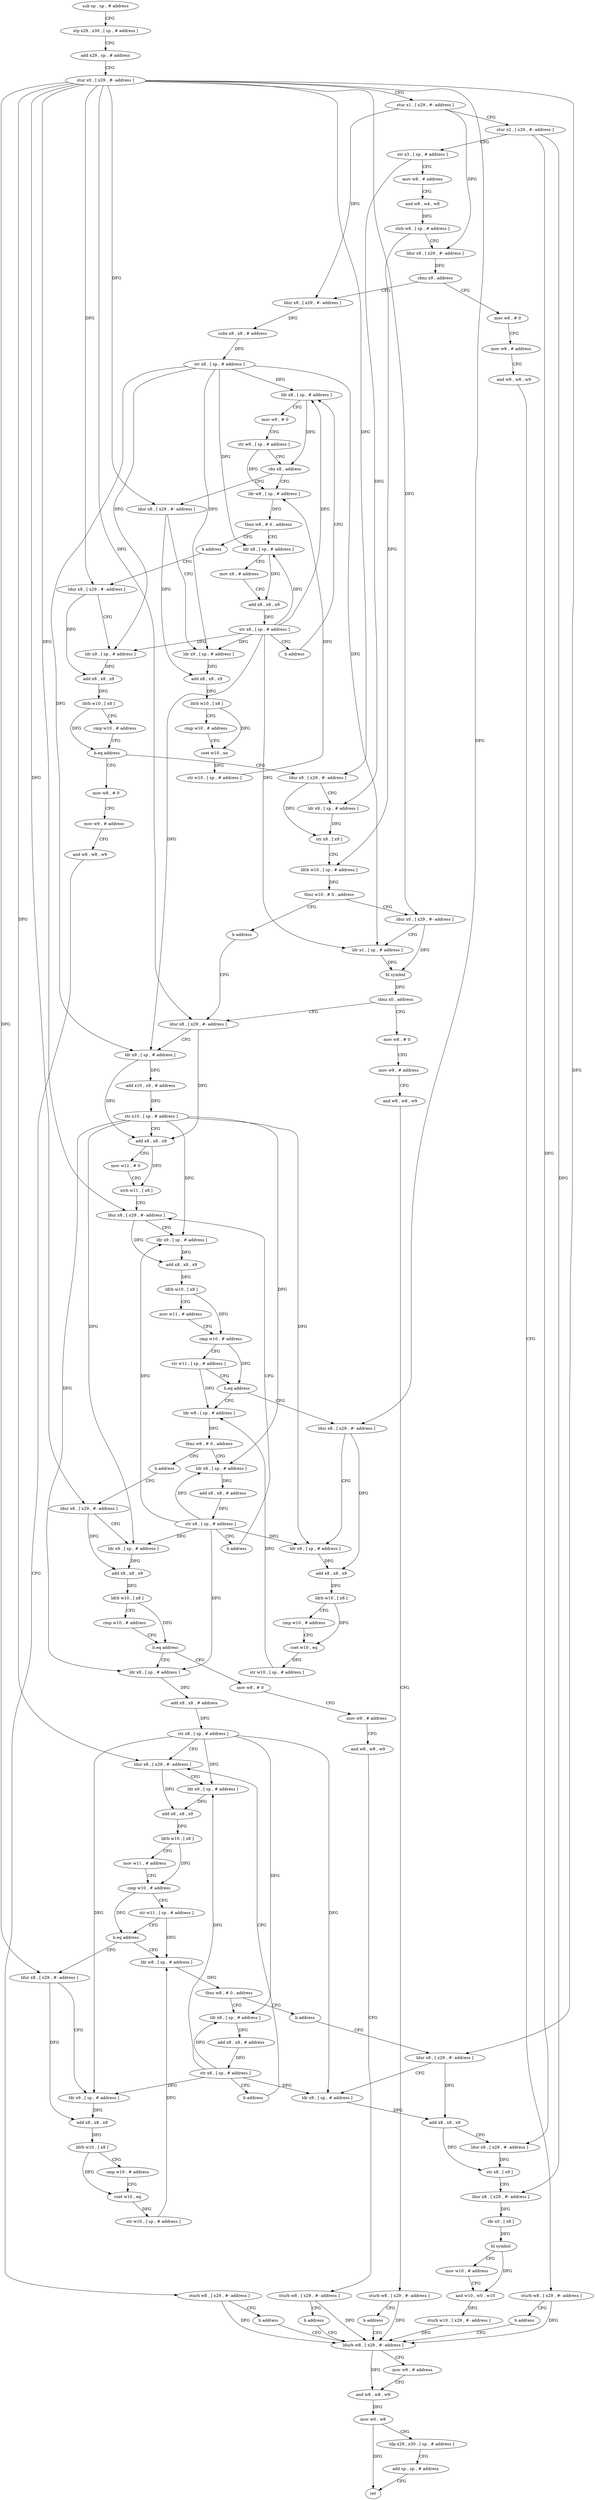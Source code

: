 digraph "func" {
"4211020" [label = "sub sp , sp , # address" ]
"4211024" [label = "stp x29 , x30 , [ sp , # address ]" ]
"4211028" [label = "add x29 , sp , # address" ]
"4211032" [label = "stur x0 , [ x29 , #- address ]" ]
"4211036" [label = "stur x1 , [ x29 , #- address ]" ]
"4211040" [label = "stur x2 , [ x29 , #- address ]" ]
"4211044" [label = "str x3 , [ sp , # address ]" ]
"4211048" [label = "mov w8 , # address" ]
"4211052" [label = "and w8 , w4 , w8" ]
"4211056" [label = "strb w8 , [ sp , # address ]" ]
"4211060" [label = "ldur x9 , [ x29 , #- address ]" ]
"4211064" [label = "cbnz x9 , address" ]
"4211088" [label = "ldur x8 , [ x29 , #- address ]" ]
"4211068" [label = "mov w8 , # 0" ]
"4211092" [label = "subs x8 , x8 , # address" ]
"4211096" [label = "str x8 , [ sp , # address ]" ]
"4211100" [label = "ldr x8 , [ sp , # address ]" ]
"4211072" [label = "mov w9 , # address" ]
"4211076" [label = "and w8 , w8 , w9" ]
"4211080" [label = "sturb w8 , [ x29 , #- address ]" ]
"4211084" [label = "b address" ]
"4211584" [label = "ldurb w8 , [ x29 , #- address ]" ]
"4211144" [label = "ldr w8 , [ sp , # address ]" ]
"4211148" [label = "tbnz w8 , # 0 , address" ]
"4211156" [label = "ldr x8 , [ sp , # address ]" ]
"4211152" [label = "b address" ]
"4211116" [label = "ldur x8 , [ x29 , #- address ]" ]
"4211120" [label = "ldr x9 , [ sp , # address ]" ]
"4211124" [label = "add x8 , x8 , x9" ]
"4211128" [label = "ldrb w10 , [ x8 ]" ]
"4211132" [label = "cmp w10 , # address" ]
"4211136" [label = "cset w10 , ne" ]
"4211140" [label = "str w10 , [ sp , # address ]" ]
"4211588" [label = "mov w9 , # address" ]
"4211592" [label = "and w8 , w8 , w9" ]
"4211596" [label = "mov w0 , w8" ]
"4211600" [label = "ldp x29 , x30 , [ sp , # address ]" ]
"4211604" [label = "add sp , sp , # address" ]
"4211608" [label = "ret" ]
"4211160" [label = "mov x9 , # address" ]
"4211164" [label = "add x8 , x8 , x9" ]
"4211168" [label = "str x8 , [ sp , # address ]" ]
"4211172" [label = "b address" ]
"4211176" [label = "ldur x8 , [ x29 , #- address ]" ]
"4211104" [label = "mov w9 , # 0" ]
"4211108" [label = "str w9 , [ sp , # address ]" ]
"4211112" [label = "cbz x8 , address" ]
"4211180" [label = "ldr x9 , [ sp , # address ]" ]
"4211184" [label = "add x8 , x8 , x9" ]
"4211188" [label = "ldrb w10 , [ x8 ]" ]
"4211192" [label = "cmp w10 , # address" ]
"4211196" [label = "b.eq address" ]
"4211220" [label = "ldur x8 , [ x29 , #- address ]" ]
"4211200" [label = "mov w8 , # 0" ]
"4211224" [label = "ldr x9 , [ sp , # address ]" ]
"4211228" [label = "str x8 , [ x9 ]" ]
"4211232" [label = "ldrb w10 , [ sp , # address ]" ]
"4211236" [label = "tbnz w10 , # 0 , address" ]
"4211244" [label = "ldur x0 , [ x29 , #- address ]" ]
"4211240" [label = "b address" ]
"4211204" [label = "mov w9 , # address" ]
"4211208" [label = "and w8 , w8 , w9" ]
"4211212" [label = "sturb w8 , [ x29 , #- address ]" ]
"4211216" [label = "b address" ]
"4211248" [label = "ldr x1 , [ sp , # address ]" ]
"4211252" [label = "bl symbol" ]
"4211256" [label = "cbnz x0 , address" ]
"4211280" [label = "ldur x8 , [ x29 , #- address ]" ]
"4211260" [label = "mov w8 , # 0" ]
"4211284" [label = "ldr x9 , [ sp , # address ]" ]
"4211288" [label = "add x10 , x9 , # address" ]
"4211292" [label = "str x10 , [ sp , # address ]" ]
"4211296" [label = "add x8 , x8 , x9" ]
"4211300" [label = "mov w11 , # 0" ]
"4211304" [label = "strb w11 , [ x8 ]" ]
"4211308" [label = "ldur x8 , [ x29 , #- address ]" ]
"4211264" [label = "mov w9 , # address" ]
"4211268" [label = "and w8 , w8 , w9" ]
"4211272" [label = "sturb w8 , [ x29 , #- address ]" ]
"4211276" [label = "b address" ]
"4211368" [label = "ldr w8 , [ sp , # address ]" ]
"4211372" [label = "tbnz w8 , # 0 , address" ]
"4211380" [label = "ldr x8 , [ sp , # address ]" ]
"4211376" [label = "b address" ]
"4211340" [label = "ldur x8 , [ x29 , #- address ]" ]
"4211344" [label = "ldr x9 , [ sp , # address ]" ]
"4211348" [label = "add x8 , x8 , x9" ]
"4211352" [label = "ldrb w10 , [ x8 ]" ]
"4211356" [label = "cmp w10 , # address" ]
"4211360" [label = "cset w10 , eq" ]
"4211364" [label = "str w10 , [ sp , # address ]" ]
"4211384" [label = "add x8 , x8 , # address" ]
"4211388" [label = "str x8 , [ sp , # address ]" ]
"4211392" [label = "b address" ]
"4211396" [label = "ldur x8 , [ x29 , #- address ]" ]
"4211312" [label = "ldr x9 , [ sp , # address ]" ]
"4211316" [label = "add x8 , x8 , x9" ]
"4211320" [label = "ldrb w10 , [ x8 ]" ]
"4211324" [label = "mov w11 , # address" ]
"4211328" [label = "cmp w10 , # address" ]
"4211332" [label = "str w11 , [ sp , # address ]" ]
"4211336" [label = "b.eq address" ]
"4211400" [label = "ldr x9 , [ sp , # address ]" ]
"4211404" [label = "add x8 , x8 , x9" ]
"4211408" [label = "ldrb w10 , [ x8 ]" ]
"4211412" [label = "cmp w10 , # address" ]
"4211416" [label = "b.eq address" ]
"4211440" [label = "ldr x8 , [ sp , # address ]" ]
"4211420" [label = "mov w8 , # 0" ]
"4211444" [label = "add x8 , x8 , # address" ]
"4211448" [label = "str x8 , [ sp , # address ]" ]
"4211452" [label = "ldur x8 , [ x29 , #- address ]" ]
"4211424" [label = "mov w9 , # address" ]
"4211428" [label = "and w8 , w8 , w9" ]
"4211432" [label = "sturb w8 , [ x29 , #- address ]" ]
"4211436" [label = "b address" ]
"4211512" [label = "ldr w8 , [ sp , # address ]" ]
"4211516" [label = "tbnz w8 , # 0 , address" ]
"4211524" [label = "ldr x8 , [ sp , # address ]" ]
"4211520" [label = "b address" ]
"4211484" [label = "ldur x8 , [ x29 , #- address ]" ]
"4211488" [label = "ldr x9 , [ sp , # address ]" ]
"4211492" [label = "add x8 , x8 , x9" ]
"4211496" [label = "ldrb w10 , [ x8 ]" ]
"4211500" [label = "cmp w10 , # address" ]
"4211504" [label = "cset w10 , eq" ]
"4211508" [label = "str w10 , [ sp , # address ]" ]
"4211528" [label = "add x8 , x8 , # address" ]
"4211532" [label = "str x8 , [ sp , # address ]" ]
"4211536" [label = "b address" ]
"4211540" [label = "ldur x8 , [ x29 , #- address ]" ]
"4211456" [label = "ldr x9 , [ sp , # address ]" ]
"4211460" [label = "add x8 , x8 , x9" ]
"4211464" [label = "ldrb w10 , [ x8 ]" ]
"4211468" [label = "mov w11 , # address" ]
"4211472" [label = "cmp w10 , # address" ]
"4211476" [label = "str w11 , [ sp , # address ]" ]
"4211480" [label = "b.eq address" ]
"4211544" [label = "ldr x9 , [ sp , # address ]" ]
"4211548" [label = "add x8 , x8 , x9" ]
"4211552" [label = "ldur x9 , [ x29 , #- address ]" ]
"4211556" [label = "str x8 , [ x9 ]" ]
"4211560" [label = "ldur x8 , [ x29 , #- address ]" ]
"4211564" [label = "ldr x0 , [ x8 ]" ]
"4211568" [label = "bl symbol" ]
"4211572" [label = "mov w10 , # address" ]
"4211576" [label = "and w10 , w0 , w10" ]
"4211580" [label = "sturb w10 , [ x29 , #- address ]" ]
"4211020" -> "4211024" [ label = "CFG" ]
"4211024" -> "4211028" [ label = "CFG" ]
"4211028" -> "4211032" [ label = "CFG" ]
"4211032" -> "4211036" [ label = "CFG" ]
"4211032" -> "4211116" [ label = "DFG" ]
"4211032" -> "4211176" [ label = "DFG" ]
"4211032" -> "4211220" [ label = "DFG" ]
"4211032" -> "4211244" [ label = "DFG" ]
"4211032" -> "4211280" [ label = "DFG" ]
"4211032" -> "4211308" [ label = "DFG" ]
"4211032" -> "4211340" [ label = "DFG" ]
"4211032" -> "4211396" [ label = "DFG" ]
"4211032" -> "4211452" [ label = "DFG" ]
"4211032" -> "4211484" [ label = "DFG" ]
"4211032" -> "4211540" [ label = "DFG" ]
"4211036" -> "4211040" [ label = "CFG" ]
"4211036" -> "4211060" [ label = "DFG" ]
"4211036" -> "4211088" [ label = "DFG" ]
"4211040" -> "4211044" [ label = "CFG" ]
"4211040" -> "4211552" [ label = "DFG" ]
"4211040" -> "4211560" [ label = "DFG" ]
"4211044" -> "4211048" [ label = "CFG" ]
"4211044" -> "4211224" [ label = "DFG" ]
"4211048" -> "4211052" [ label = "CFG" ]
"4211052" -> "4211056" [ label = "DFG" ]
"4211056" -> "4211060" [ label = "CFG" ]
"4211056" -> "4211232" [ label = "DFG" ]
"4211060" -> "4211064" [ label = "DFG" ]
"4211064" -> "4211088" [ label = "CFG" ]
"4211064" -> "4211068" [ label = "CFG" ]
"4211088" -> "4211092" [ label = "DFG" ]
"4211068" -> "4211072" [ label = "CFG" ]
"4211092" -> "4211096" [ label = "DFG" ]
"4211096" -> "4211100" [ label = "DFG" ]
"4211096" -> "4211120" [ label = "DFG" ]
"4211096" -> "4211156" [ label = "DFG" ]
"4211096" -> "4211180" [ label = "DFG" ]
"4211096" -> "4211248" [ label = "DFG" ]
"4211096" -> "4211284" [ label = "DFG" ]
"4211100" -> "4211104" [ label = "CFG" ]
"4211100" -> "4211112" [ label = "DFG" ]
"4211072" -> "4211076" [ label = "CFG" ]
"4211076" -> "4211080" [ label = "CFG" ]
"4211080" -> "4211084" [ label = "CFG" ]
"4211080" -> "4211584" [ label = "DFG" ]
"4211084" -> "4211584" [ label = "CFG" ]
"4211584" -> "4211588" [ label = "CFG" ]
"4211584" -> "4211592" [ label = "DFG" ]
"4211144" -> "4211148" [ label = "DFG" ]
"4211148" -> "4211156" [ label = "CFG" ]
"4211148" -> "4211152" [ label = "CFG" ]
"4211156" -> "4211160" [ label = "CFG" ]
"4211156" -> "4211164" [ label = "DFG" ]
"4211152" -> "4211176" [ label = "CFG" ]
"4211116" -> "4211120" [ label = "CFG" ]
"4211116" -> "4211124" [ label = "DFG" ]
"4211120" -> "4211124" [ label = "DFG" ]
"4211124" -> "4211128" [ label = "DFG" ]
"4211128" -> "4211132" [ label = "CFG" ]
"4211128" -> "4211136" [ label = "DFG" ]
"4211132" -> "4211136" [ label = "CFG" ]
"4211136" -> "4211140" [ label = "DFG" ]
"4211140" -> "4211144" [ label = "DFG" ]
"4211588" -> "4211592" [ label = "CFG" ]
"4211592" -> "4211596" [ label = "DFG" ]
"4211596" -> "4211600" [ label = "CFG" ]
"4211596" -> "4211608" [ label = "DFG" ]
"4211600" -> "4211604" [ label = "CFG" ]
"4211604" -> "4211608" [ label = "CFG" ]
"4211160" -> "4211164" [ label = "CFG" ]
"4211164" -> "4211168" [ label = "DFG" ]
"4211168" -> "4211172" [ label = "CFG" ]
"4211168" -> "4211100" [ label = "DFG" ]
"4211168" -> "4211120" [ label = "DFG" ]
"4211168" -> "4211156" [ label = "DFG" ]
"4211168" -> "4211180" [ label = "DFG" ]
"4211168" -> "4211248" [ label = "DFG" ]
"4211168" -> "4211284" [ label = "DFG" ]
"4211172" -> "4211100" [ label = "CFG" ]
"4211176" -> "4211180" [ label = "CFG" ]
"4211176" -> "4211184" [ label = "DFG" ]
"4211104" -> "4211108" [ label = "CFG" ]
"4211108" -> "4211112" [ label = "CFG" ]
"4211108" -> "4211144" [ label = "DFG" ]
"4211112" -> "4211144" [ label = "CFG" ]
"4211112" -> "4211116" [ label = "CFG" ]
"4211180" -> "4211184" [ label = "DFG" ]
"4211184" -> "4211188" [ label = "DFG" ]
"4211188" -> "4211192" [ label = "CFG" ]
"4211188" -> "4211196" [ label = "DFG" ]
"4211192" -> "4211196" [ label = "CFG" ]
"4211196" -> "4211220" [ label = "CFG" ]
"4211196" -> "4211200" [ label = "CFG" ]
"4211220" -> "4211224" [ label = "CFG" ]
"4211220" -> "4211228" [ label = "DFG" ]
"4211200" -> "4211204" [ label = "CFG" ]
"4211224" -> "4211228" [ label = "DFG" ]
"4211228" -> "4211232" [ label = "CFG" ]
"4211232" -> "4211236" [ label = "DFG" ]
"4211236" -> "4211244" [ label = "CFG" ]
"4211236" -> "4211240" [ label = "CFG" ]
"4211244" -> "4211248" [ label = "CFG" ]
"4211244" -> "4211252" [ label = "DFG" ]
"4211240" -> "4211280" [ label = "CFG" ]
"4211204" -> "4211208" [ label = "CFG" ]
"4211208" -> "4211212" [ label = "CFG" ]
"4211212" -> "4211216" [ label = "CFG" ]
"4211212" -> "4211584" [ label = "DFG" ]
"4211216" -> "4211584" [ label = "CFG" ]
"4211248" -> "4211252" [ label = "DFG" ]
"4211252" -> "4211256" [ label = "DFG" ]
"4211256" -> "4211280" [ label = "CFG" ]
"4211256" -> "4211260" [ label = "CFG" ]
"4211280" -> "4211284" [ label = "CFG" ]
"4211280" -> "4211296" [ label = "DFG" ]
"4211260" -> "4211264" [ label = "CFG" ]
"4211284" -> "4211288" [ label = "DFG" ]
"4211284" -> "4211296" [ label = "DFG" ]
"4211288" -> "4211292" [ label = "DFG" ]
"4211292" -> "4211296" [ label = "CFG" ]
"4211292" -> "4211312" [ label = "DFG" ]
"4211292" -> "4211344" [ label = "DFG" ]
"4211292" -> "4211380" [ label = "DFG" ]
"4211292" -> "4211400" [ label = "DFG" ]
"4211292" -> "4211440" [ label = "DFG" ]
"4211296" -> "4211300" [ label = "CFG" ]
"4211296" -> "4211304" [ label = "DFG" ]
"4211300" -> "4211304" [ label = "CFG" ]
"4211304" -> "4211308" [ label = "CFG" ]
"4211308" -> "4211312" [ label = "CFG" ]
"4211308" -> "4211316" [ label = "DFG" ]
"4211264" -> "4211268" [ label = "CFG" ]
"4211268" -> "4211272" [ label = "CFG" ]
"4211272" -> "4211276" [ label = "CFG" ]
"4211272" -> "4211584" [ label = "DFG" ]
"4211276" -> "4211584" [ label = "CFG" ]
"4211368" -> "4211372" [ label = "DFG" ]
"4211372" -> "4211380" [ label = "CFG" ]
"4211372" -> "4211376" [ label = "CFG" ]
"4211380" -> "4211384" [ label = "DFG" ]
"4211376" -> "4211396" [ label = "CFG" ]
"4211340" -> "4211344" [ label = "CFG" ]
"4211340" -> "4211348" [ label = "DFG" ]
"4211344" -> "4211348" [ label = "DFG" ]
"4211348" -> "4211352" [ label = "DFG" ]
"4211352" -> "4211356" [ label = "CFG" ]
"4211352" -> "4211360" [ label = "DFG" ]
"4211356" -> "4211360" [ label = "CFG" ]
"4211360" -> "4211364" [ label = "DFG" ]
"4211364" -> "4211368" [ label = "DFG" ]
"4211384" -> "4211388" [ label = "DFG" ]
"4211388" -> "4211392" [ label = "CFG" ]
"4211388" -> "4211312" [ label = "DFG" ]
"4211388" -> "4211344" [ label = "DFG" ]
"4211388" -> "4211380" [ label = "DFG" ]
"4211388" -> "4211400" [ label = "DFG" ]
"4211388" -> "4211440" [ label = "DFG" ]
"4211392" -> "4211308" [ label = "CFG" ]
"4211396" -> "4211400" [ label = "CFG" ]
"4211396" -> "4211404" [ label = "DFG" ]
"4211312" -> "4211316" [ label = "DFG" ]
"4211316" -> "4211320" [ label = "DFG" ]
"4211320" -> "4211324" [ label = "CFG" ]
"4211320" -> "4211328" [ label = "DFG" ]
"4211324" -> "4211328" [ label = "CFG" ]
"4211328" -> "4211332" [ label = "CFG" ]
"4211328" -> "4211336" [ label = "DFG" ]
"4211332" -> "4211336" [ label = "CFG" ]
"4211332" -> "4211368" [ label = "DFG" ]
"4211336" -> "4211368" [ label = "CFG" ]
"4211336" -> "4211340" [ label = "CFG" ]
"4211400" -> "4211404" [ label = "DFG" ]
"4211404" -> "4211408" [ label = "DFG" ]
"4211408" -> "4211412" [ label = "CFG" ]
"4211408" -> "4211416" [ label = "DFG" ]
"4211412" -> "4211416" [ label = "CFG" ]
"4211416" -> "4211440" [ label = "CFG" ]
"4211416" -> "4211420" [ label = "CFG" ]
"4211440" -> "4211444" [ label = "DFG" ]
"4211420" -> "4211424" [ label = "CFG" ]
"4211444" -> "4211448" [ label = "DFG" ]
"4211448" -> "4211452" [ label = "CFG" ]
"4211448" -> "4211456" [ label = "DFG" ]
"4211448" -> "4211488" [ label = "DFG" ]
"4211448" -> "4211524" [ label = "DFG" ]
"4211448" -> "4211544" [ label = "DFG" ]
"4211452" -> "4211456" [ label = "CFG" ]
"4211452" -> "4211460" [ label = "DFG" ]
"4211424" -> "4211428" [ label = "CFG" ]
"4211428" -> "4211432" [ label = "CFG" ]
"4211432" -> "4211436" [ label = "CFG" ]
"4211432" -> "4211584" [ label = "DFG" ]
"4211436" -> "4211584" [ label = "CFG" ]
"4211512" -> "4211516" [ label = "DFG" ]
"4211516" -> "4211524" [ label = "CFG" ]
"4211516" -> "4211520" [ label = "CFG" ]
"4211524" -> "4211528" [ label = "DFG" ]
"4211520" -> "4211540" [ label = "CFG" ]
"4211484" -> "4211488" [ label = "CFG" ]
"4211484" -> "4211492" [ label = "DFG" ]
"4211488" -> "4211492" [ label = "DFG" ]
"4211492" -> "4211496" [ label = "DFG" ]
"4211496" -> "4211500" [ label = "CFG" ]
"4211496" -> "4211504" [ label = "DFG" ]
"4211500" -> "4211504" [ label = "CFG" ]
"4211504" -> "4211508" [ label = "DFG" ]
"4211508" -> "4211512" [ label = "DFG" ]
"4211528" -> "4211532" [ label = "DFG" ]
"4211532" -> "4211536" [ label = "CFG" ]
"4211532" -> "4211456" [ label = "DFG" ]
"4211532" -> "4211488" [ label = "DFG" ]
"4211532" -> "4211524" [ label = "DFG" ]
"4211532" -> "4211544" [ label = "DFG" ]
"4211536" -> "4211452" [ label = "CFG" ]
"4211540" -> "4211544" [ label = "CFG" ]
"4211540" -> "4211548" [ label = "DFG" ]
"4211456" -> "4211460" [ label = "DFG" ]
"4211460" -> "4211464" [ label = "DFG" ]
"4211464" -> "4211468" [ label = "CFG" ]
"4211464" -> "4211472" [ label = "DFG" ]
"4211468" -> "4211472" [ label = "CFG" ]
"4211472" -> "4211476" [ label = "CFG" ]
"4211472" -> "4211480" [ label = "DFG" ]
"4211476" -> "4211480" [ label = "CFG" ]
"4211476" -> "4211512" [ label = "DFG" ]
"4211480" -> "4211512" [ label = "CFG" ]
"4211480" -> "4211484" [ label = "CFG" ]
"4211544" -> "4211548" [ label = "DFG" ]
"4211548" -> "4211552" [ label = "CFG" ]
"4211548" -> "4211556" [ label = "DFG" ]
"4211552" -> "4211556" [ label = "DFG" ]
"4211556" -> "4211560" [ label = "CFG" ]
"4211560" -> "4211564" [ label = "DFG" ]
"4211564" -> "4211568" [ label = "DFG" ]
"4211568" -> "4211572" [ label = "CFG" ]
"4211568" -> "4211576" [ label = "DFG" ]
"4211572" -> "4211576" [ label = "CFG" ]
"4211576" -> "4211580" [ label = "DFG" ]
"4211580" -> "4211584" [ label = "DFG" ]
}
